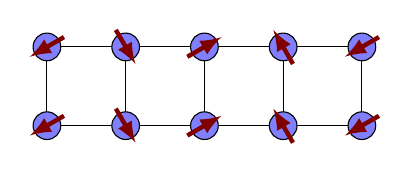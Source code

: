 \begin{tikzpicture}
\foreach \x in {-2,-1,0,1}{
  \draw (\x,0) rectangle ++(1,1);
}
\foreach \x in {-2,-1,0,1,2}
{
  \foreach \y in {0,1}
  {
    \node[circle,minimum width=1em,fill=blue!50,draw] at (\x,\y) {};
    \draw[red!50!black,-latex,ultra thick] (\x,\y)
      ++({-0.25*cos(deg(pi*\x/2)+30)},{-0.25*sin(deg(pi*\x/2)+30)}) -- 
      ++({0.5*cos(deg(pi*\x/2)+30)},{0.5*sin(deg(pi*\x/2)+30)});
  }
}
\end{tikzpicture}